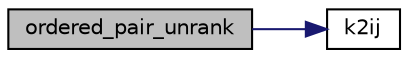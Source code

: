 digraph "ordered_pair_unrank"
{
  edge [fontname="Helvetica",fontsize="10",labelfontname="Helvetica",labelfontsize="10"];
  node [fontname="Helvetica",fontsize="10",shape=record];
  rankdir="LR";
  Node991 [label="ordered_pair_unrank",height=0.2,width=0.4,color="black", fillcolor="grey75", style="filled", fontcolor="black"];
  Node991 -> Node992 [color="midnightblue",fontsize="10",style="solid",fontname="Helvetica"];
  Node992 [label="k2ij",height=0.2,width=0.4,color="black", fillcolor="white", style="filled",URL="$d2/d7c/combinatorics_8_c.html#a94379148acec1c2aeedad1903aa0756a"];
}
